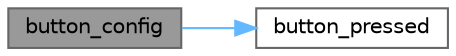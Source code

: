 digraph "button_config"
{
 // LATEX_PDF_SIZE
  bgcolor="transparent";
  edge [fontname=Helvetica,fontsize=10,labelfontname=Helvetica,labelfontsize=10];
  node [fontname=Helvetica,fontsize=10,shape=box,height=0.2,width=0.4];
  rankdir="LR";
  Node1 [label="button_config",height=0.2,width=0.4,color="gray40", fillcolor="grey60", style="filled", fontcolor="black",tooltip="functon that configures the GPIO pins as inputs and inicializes the interrupt routine"];
  Node1 -> Node2 [color="steelblue1",style="solid"];
  Node2 [label="button_pressed",height=0.2,width=0.4,color="grey40", fillcolor="white", style="filled",URL="$button_8c.html#ab4b2c1747e66383dfb0b5679887e1854",tooltip="Define a callback function. It is like an ISR (and runs in the cotext of an ISR) that is called when ..."];
}
